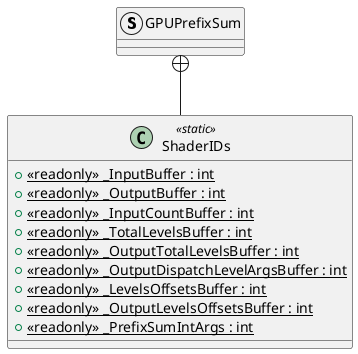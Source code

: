 @startuml
struct GPUPrefixSum {
}
class ShaderIDs <<static>> {
    + {static} <<readonly>> _InputBuffer : int
    + {static} <<readonly>> _OutputBuffer : int
    + {static} <<readonly>> _InputCountBuffer : int
    + {static} <<readonly>> _TotalLevelsBuffer : int
    + {static} <<readonly>> _OutputTotalLevelsBuffer : int
    + {static} <<readonly>> _OutputDispatchLevelArgsBuffer : int
    + {static} <<readonly>> _LevelsOffsetsBuffer : int
    + {static} <<readonly>> _OutputLevelsOffsetsBuffer : int
    + {static} <<readonly>> _PrefixSumIntArgs : int
}
GPUPrefixSum +-- ShaderIDs
@enduml

